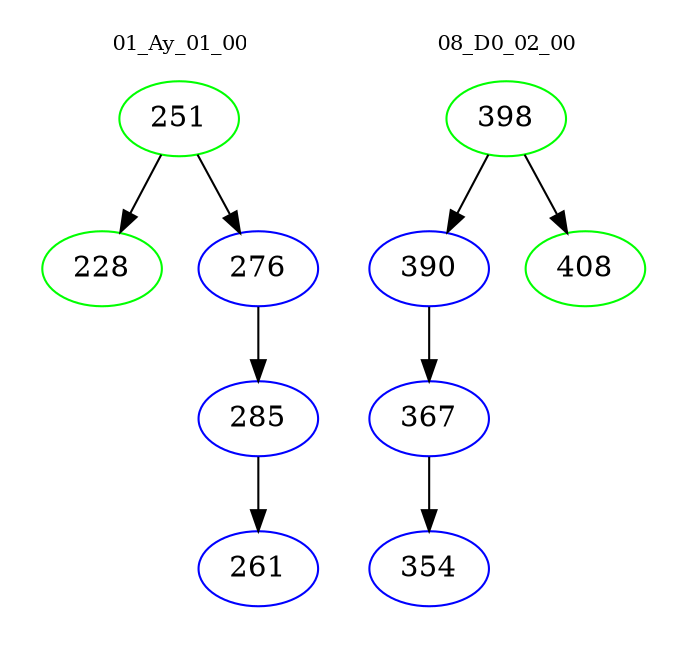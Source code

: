 digraph{
subgraph cluster_0 {
color = white
label = "01_Ay_01_00";
fontsize=10;
T0_251 [label="251", color="green"]
T0_251 -> T0_228 [color="black"]
T0_228 [label="228", color="green"]
T0_251 -> T0_276 [color="black"]
T0_276 [label="276", color="blue"]
T0_276 -> T0_285 [color="black"]
T0_285 [label="285", color="blue"]
T0_285 -> T0_261 [color="black"]
T0_261 [label="261", color="blue"]
}
subgraph cluster_1 {
color = white
label = "08_D0_02_00";
fontsize=10;
T1_398 [label="398", color="green"]
T1_398 -> T1_390 [color="black"]
T1_390 [label="390", color="blue"]
T1_390 -> T1_367 [color="black"]
T1_367 [label="367", color="blue"]
T1_367 -> T1_354 [color="black"]
T1_354 [label="354", color="blue"]
T1_398 -> T1_408 [color="black"]
T1_408 [label="408", color="green"]
}
}
